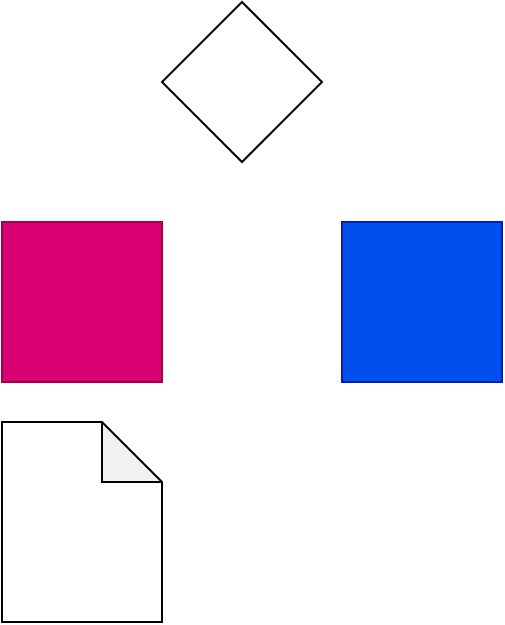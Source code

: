 <mxfile>
    <diagram id="ov-YpalBmvCi9RRPxWo3" name="Page-1">
        <mxGraphModel dx="388" dy="518" grid="1" gridSize="10" guides="1" tooltips="1" connect="1" arrows="1" fold="1" page="1" pageScale="1" pageWidth="850" pageHeight="1100" math="0" shadow="0">
            <root>
                <mxCell id="0"/>
                <mxCell id="1" parent="0"/>
                <mxCell id="3" value="" style="whiteSpace=wrap;html=1;aspect=fixed;rounded=0;sketch=0;fillColor=#d80073;strokeColor=#A50040;fontColor=#ffffff;" vertex="1" parent="1">
                    <mxGeometry x="80" y="130" width="80" height="80" as="geometry"/>
                </mxCell>
                <mxCell id="4" value="" style="whiteSpace=wrap;html=1;aspect=fixed;rounded=0;sketch=0;fillColor=#0050ef;strokeColor=#001DBC;fontColor=#ffffff;" vertex="1" parent="1">
                    <mxGeometry x="250" y="130" width="80" height="80" as="geometry"/>
                </mxCell>
                <mxCell id="6" value="" style="rhombus;whiteSpace=wrap;html=1;rounded=0;sketch=0;" vertex="1" parent="1">
                    <mxGeometry x="160" y="20" width="80" height="80" as="geometry"/>
                </mxCell>
                <mxCell id="7" value="" style="shape=note;whiteSpace=wrap;html=1;backgroundOutline=1;darkOpacity=0.05;rounded=0;sketch=0;" vertex="1" parent="1">
                    <mxGeometry x="80" y="230" width="80" height="100" as="geometry"/>
                </mxCell>
            </root>
        </mxGraphModel>
    </diagram>
</mxfile>